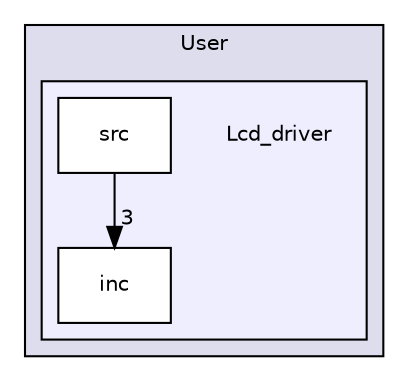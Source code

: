 digraph "Application/User/Lcd_driver" {
  compound=true
  node [ fontsize="10", fontname="Helvetica"];
  edge [ labelfontsize="10", labelfontname="Helvetica"];
  subgraph clusterdir_2a26a320998a2a6a516c041be8ee1b4c {
    graph [ bgcolor="#ddddee", pencolor="black", label="User" fontname="Helvetica", fontsize="10", URL="dir_2a26a320998a2a6a516c041be8ee1b4c.html"]
  subgraph clusterdir_4ca6522bd660af7a458beb47462a129d {
    graph [ bgcolor="#eeeeff", pencolor="black", label="" URL="dir_4ca6522bd660af7a458beb47462a129d.html"];
    dir_4ca6522bd660af7a458beb47462a129d [shape=plaintext label="Lcd_driver"];
    dir_dccb51fe49f56e9491b29bbc2e6d2984 [shape=box label="inc" color="black" fillcolor="white" style="filled" URL="dir_dccb51fe49f56e9491b29bbc2e6d2984.html"];
    dir_8af7df91686a87cedf77287573af1db0 [shape=box label="src" color="black" fillcolor="white" style="filled" URL="dir_8af7df91686a87cedf77287573af1db0.html"];
  }
  }
  dir_8af7df91686a87cedf77287573af1db0->dir_dccb51fe49f56e9491b29bbc2e6d2984 [headlabel="3", labeldistance=1.5 headhref="dir_000011_000010.html"];
}
